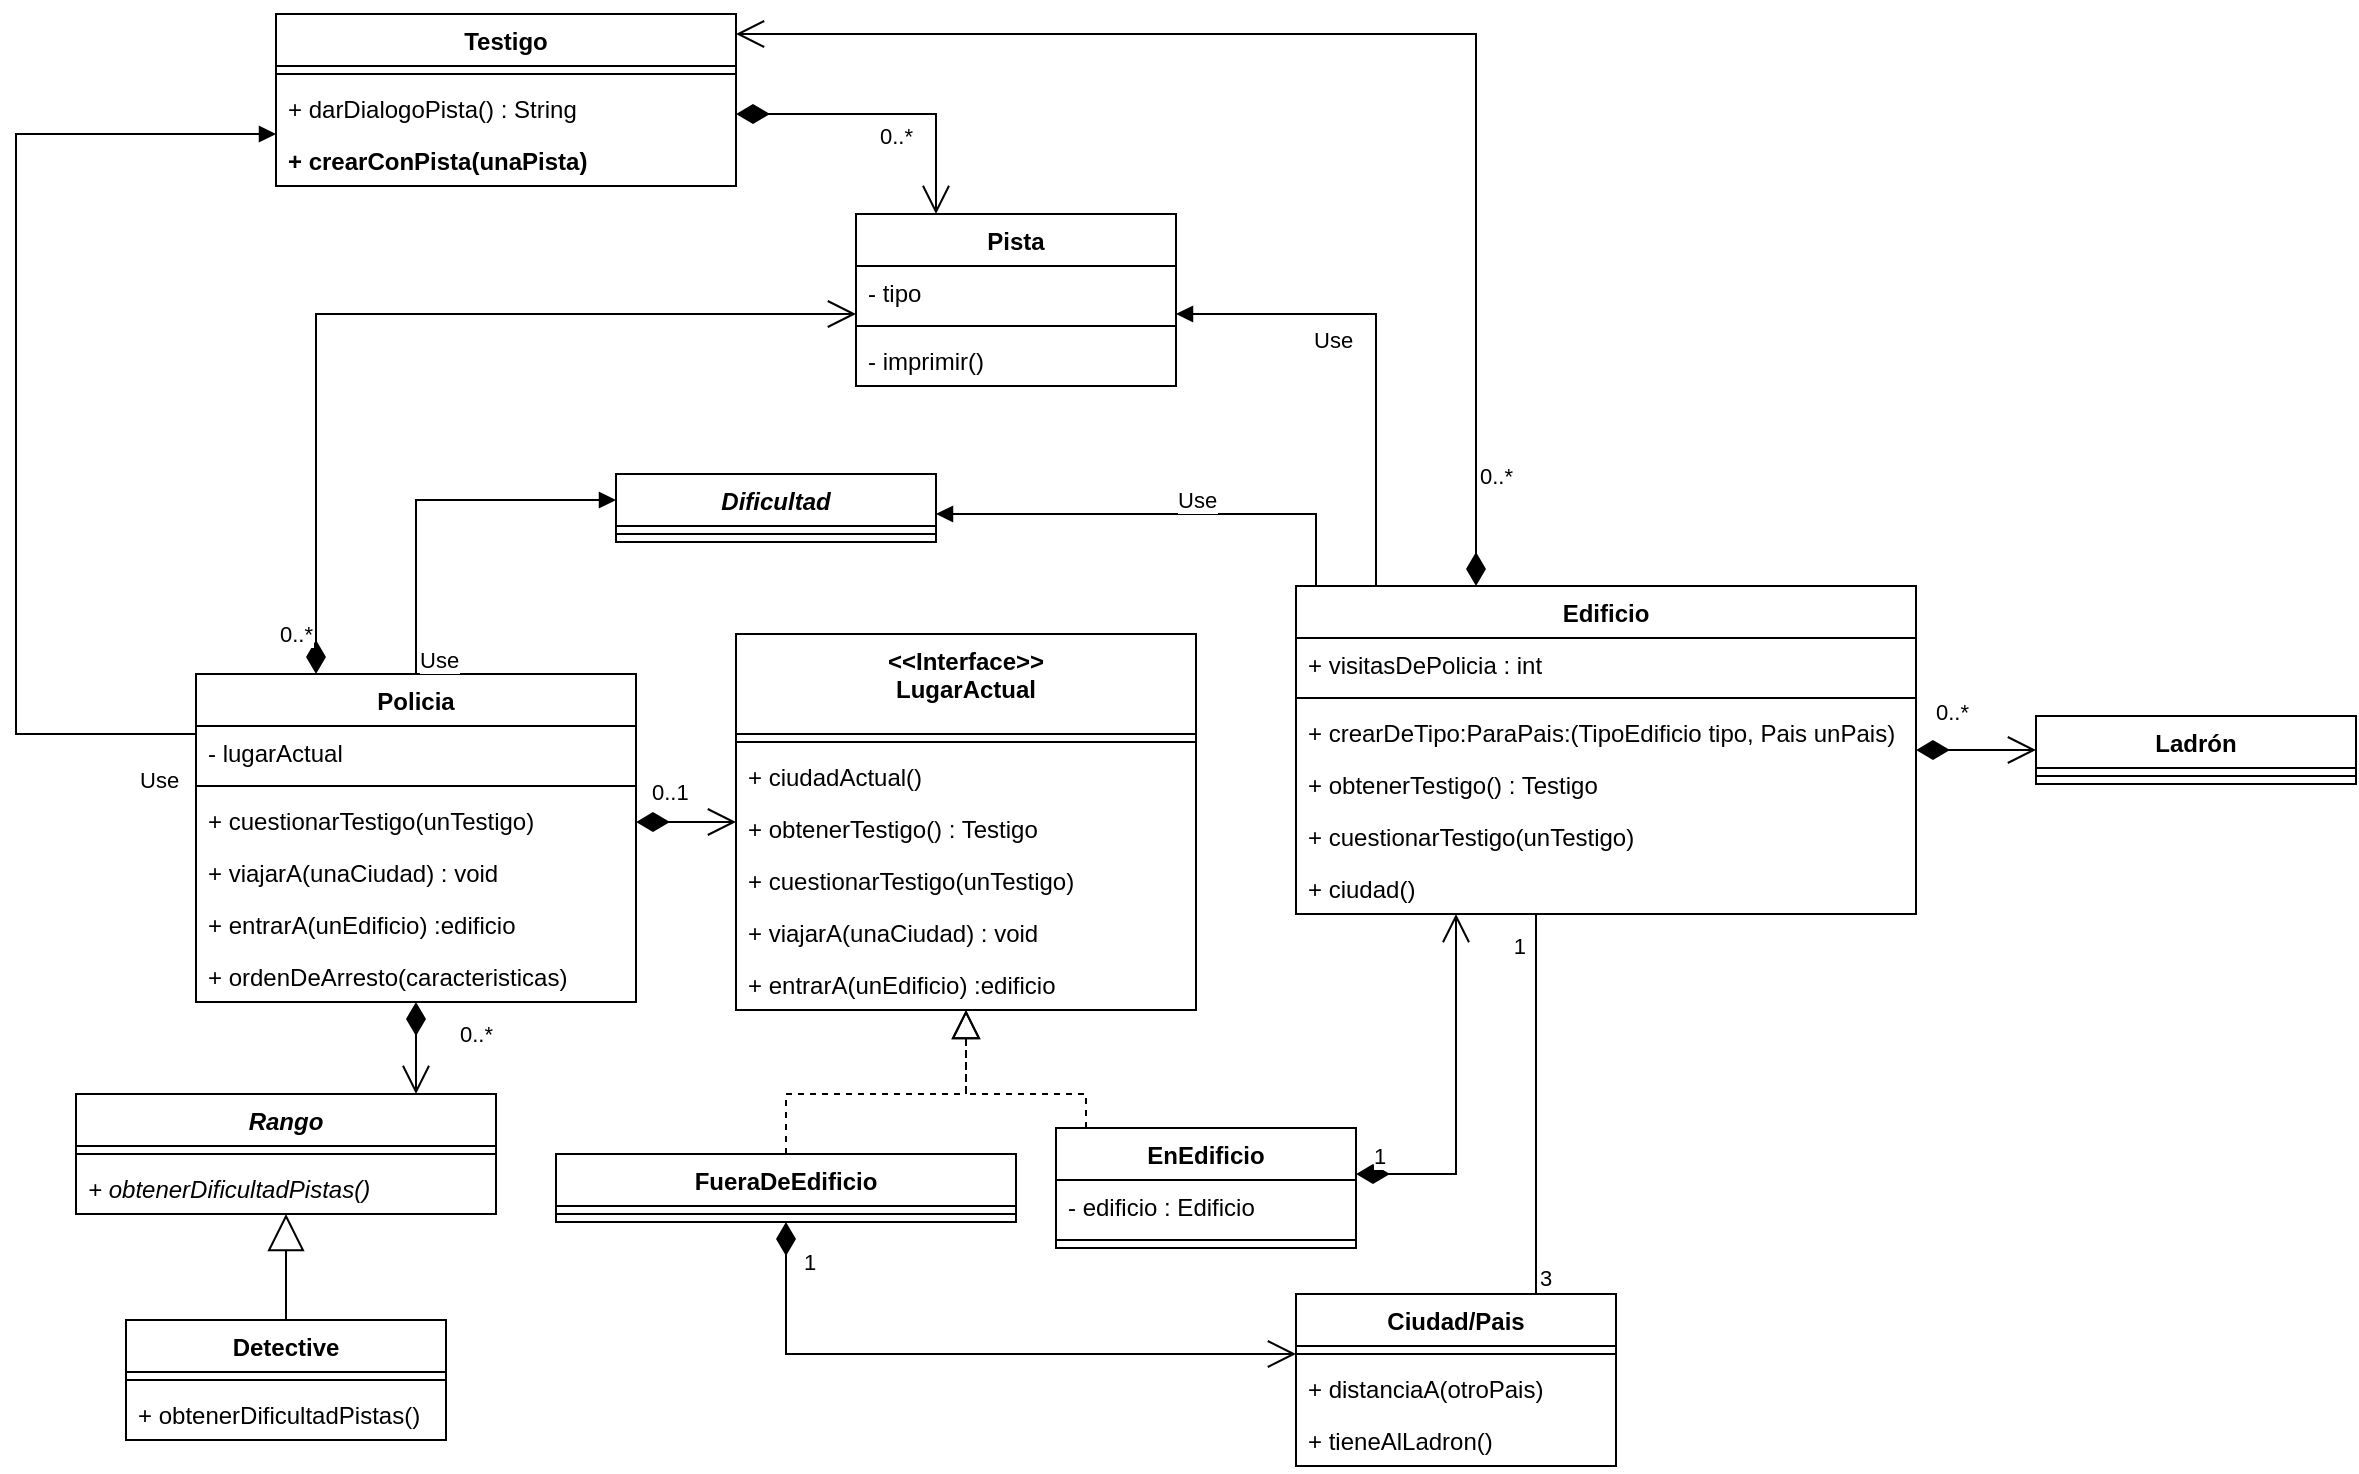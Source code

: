 <mxfile version="15.8.6" type="device"><diagram id="C5RBs43oDa-KdzZeNtuy" name="Page-1"><mxGraphModel dx="1052" dy="874" grid="1" gridSize="10" guides="1" tooltips="1" connect="1" arrows="1" fold="1" page="1" pageScale="1" pageWidth="827" pageHeight="1169" math="0" shadow="0"><root><mxCell id="WIyWlLk6GJQsqaUBKTNV-0"/><mxCell id="WIyWlLk6GJQsqaUBKTNV-1" parent="WIyWlLk6GJQsqaUBKTNV-0"/><mxCell id="_HvgHS9RrSl313brmWS9-0" value="Policia" style="swimlane;fontStyle=1;align=center;verticalAlign=top;childLayout=stackLayout;horizontal=1;startSize=26;horizontalStack=0;resizeParent=1;resizeParentMax=0;resizeLast=0;collapsible=1;marginBottom=0;" parent="WIyWlLk6GJQsqaUBKTNV-1" vertex="1"><mxGeometry x="110" y="700" width="220" height="164" as="geometry"/></mxCell><mxCell id="_HvgHS9RrSl313brmWS9-1" value="- lugarActual" style="text;strokeColor=none;fillColor=none;align=left;verticalAlign=top;spacingLeft=4;spacingRight=4;overflow=hidden;rotatable=0;points=[[0,0.5],[1,0.5]];portConstraint=eastwest;" parent="_HvgHS9RrSl313brmWS9-0" vertex="1"><mxGeometry y="26" width="220" height="26" as="geometry"/></mxCell><mxCell id="_HvgHS9RrSl313brmWS9-2" value="" style="line;strokeWidth=1;fillColor=none;align=left;verticalAlign=middle;spacingTop=-1;spacingLeft=3;spacingRight=3;rotatable=0;labelPosition=right;points=[];portConstraint=eastwest;" parent="_HvgHS9RrSl313brmWS9-0" vertex="1"><mxGeometry y="52" width="220" height="8" as="geometry"/></mxCell><mxCell id="_HvgHS9RrSl313brmWS9-66" value="+ cuestionarTestigo(unTestigo)" style="text;strokeColor=none;fillColor=none;align=left;verticalAlign=top;spacingLeft=4;spacingRight=4;overflow=hidden;rotatable=0;points=[[0,0.5],[1,0.5]];portConstraint=eastwest;" parent="_HvgHS9RrSl313brmWS9-0" vertex="1"><mxGeometry y="60" width="220" height="26" as="geometry"/></mxCell><mxCell id="_HvgHS9RrSl313brmWS9-3" value="+ viajarA(unaCiudad) : void" style="text;strokeColor=none;fillColor=none;align=left;verticalAlign=top;spacingLeft=4;spacingRight=4;overflow=hidden;rotatable=0;points=[[0,0.5],[1,0.5]];portConstraint=eastwest;" parent="_HvgHS9RrSl313brmWS9-0" vertex="1"><mxGeometry y="86" width="220" height="26" as="geometry"/></mxCell><mxCell id="1WOkp6O96MKBTbUWRkem-8" value="+ entrarA(unEdificio) :edificio&#xA;" style="text;strokeColor=none;fillColor=none;align=left;verticalAlign=top;spacingLeft=4;spacingRight=4;overflow=hidden;rotatable=0;points=[[0,0.5],[1,0.5]];portConstraint=eastwest;" parent="_HvgHS9RrSl313brmWS9-0" vertex="1"><mxGeometry y="112" width="220" height="26" as="geometry"/></mxCell><mxCell id="1WOkp6O96MKBTbUWRkem-5" value="+ ordenDeArresto(caracteristicas)" style="text;strokeColor=none;fillColor=none;align=left;verticalAlign=top;spacingLeft=4;spacingRight=4;overflow=hidden;rotatable=0;points=[[0,0.5],[1,0.5]];portConstraint=eastwest;" parent="_HvgHS9RrSl313brmWS9-0" vertex="1"><mxGeometry y="138" width="220" height="26" as="geometry"/></mxCell><mxCell id="_HvgHS9RrSl313brmWS9-8" value="Rango" style="swimlane;fontStyle=3;align=center;verticalAlign=top;childLayout=stackLayout;horizontal=1;startSize=26;horizontalStack=0;resizeParent=1;resizeParentMax=0;resizeLast=0;collapsible=1;marginBottom=0;" parent="WIyWlLk6GJQsqaUBKTNV-1" vertex="1"><mxGeometry x="50" y="910" width="210" height="60" as="geometry"/></mxCell><mxCell id="_HvgHS9RrSl313brmWS9-10" value="" style="line;strokeWidth=1;fillColor=none;align=left;verticalAlign=middle;spacingTop=-1;spacingLeft=3;spacingRight=3;rotatable=0;labelPosition=right;points=[];portConstraint=eastwest;" parent="_HvgHS9RrSl313brmWS9-8" vertex="1"><mxGeometry y="26" width="210" height="8" as="geometry"/></mxCell><mxCell id="_HvgHS9RrSl313brmWS9-11" value="+ obtenerDificultadPistas()" style="text;strokeColor=none;fillColor=none;align=left;verticalAlign=top;spacingLeft=4;spacingRight=4;overflow=hidden;rotatable=0;points=[[0,0.5],[1,0.5]];portConstraint=eastwest;fontStyle=2" parent="_HvgHS9RrSl313brmWS9-8" vertex="1"><mxGeometry y="34" width="210" height="26" as="geometry"/></mxCell><mxCell id="_HvgHS9RrSl313brmWS9-12" value="&lt;div&gt;0..*&lt;/div&gt;" style="endArrow=open;html=1;endSize=12;startArrow=diamondThin;startSize=14;startFill=1;edgeStyle=orthogonalEdgeStyle;align=left;verticalAlign=bottom;rounded=0;" parent="WIyWlLk6GJQsqaUBKTNV-1" source="_HvgHS9RrSl313brmWS9-0" target="_HvgHS9RrSl313brmWS9-8" edge="1"><mxGeometry x="0.091" y="20" relative="1" as="geometry"><mxPoint x="285" y="636.94" as="sourcePoint"/><mxPoint x="140" y="609.999" as="targetPoint"/><Array as="points"><mxPoint x="160" y="780"/><mxPoint x="160" y="780"/></Array><mxPoint as="offset"/></mxGeometry></mxCell><mxCell id="_HvgHS9RrSl313brmWS9-13" value="Detective" style="swimlane;fontStyle=1;align=center;verticalAlign=top;childLayout=stackLayout;horizontal=1;startSize=26;horizontalStack=0;resizeParent=1;resizeParentMax=0;resizeLast=0;collapsible=1;marginBottom=0;" parent="WIyWlLk6GJQsqaUBKTNV-1" vertex="1"><mxGeometry x="75" y="1023" width="160" height="60" as="geometry"/></mxCell><mxCell id="_HvgHS9RrSl313brmWS9-15" value="" style="line;strokeWidth=1;fillColor=none;align=left;verticalAlign=middle;spacingTop=-1;spacingLeft=3;spacingRight=3;rotatable=0;labelPosition=right;points=[];portConstraint=eastwest;" parent="_HvgHS9RrSl313brmWS9-13" vertex="1"><mxGeometry y="26" width="160" height="8" as="geometry"/></mxCell><mxCell id="kHAE2Wye85YsP8TJF3NS-0" value="+ obtenerDificultadPistas()" style="text;strokeColor=none;fillColor=none;align=left;verticalAlign=top;spacingLeft=4;spacingRight=4;overflow=hidden;rotatable=0;points=[[0,0.5],[1,0.5]];portConstraint=eastwest;" parent="_HvgHS9RrSl313brmWS9-13" vertex="1"><mxGeometry y="34" width="160" height="26" as="geometry"/></mxCell><mxCell id="_HvgHS9RrSl313brmWS9-17" value="" style="endArrow=block;endSize=16;endFill=0;html=1;rounded=0;edgeStyle=orthogonalEdgeStyle;exitX=0.5;exitY=0;exitDx=0;exitDy=0;" parent="WIyWlLk6GJQsqaUBKTNV-1" source="_HvgHS9RrSl313brmWS9-13" target="_HvgHS9RrSl313brmWS9-8" edge="1"><mxGeometry x="0.25" width="160" relative="1" as="geometry"><mxPoint x="360" y="480" as="sourcePoint"/><mxPoint x="370" y="1116.471" as="targetPoint"/><mxPoint as="offset"/></mxGeometry></mxCell><mxCell id="_HvgHS9RrSl313brmWS9-18" value="Dificultad" style="swimlane;fontStyle=3;align=center;verticalAlign=top;childLayout=stackLayout;horizontal=1;startSize=26;horizontalStack=0;resizeParent=1;resizeParentMax=0;resizeLast=0;collapsible=1;marginBottom=0;" parent="WIyWlLk6GJQsqaUBKTNV-1" vertex="1"><mxGeometry x="320" y="600" width="160" height="34" as="geometry"/></mxCell><mxCell id="_HvgHS9RrSl313brmWS9-20" value="" style="line;strokeWidth=1;fillColor=none;align=left;verticalAlign=middle;spacingTop=-1;spacingLeft=3;spacingRight=3;rotatable=0;labelPosition=right;points=[];portConstraint=eastwest;" parent="_HvgHS9RrSl313brmWS9-18" vertex="1"><mxGeometry y="26" width="160" height="8" as="geometry"/></mxCell><mxCell id="_HvgHS9RrSl313brmWS9-22" value="&lt;div&gt;Use&lt;/div&gt;" style="endArrow=block;endFill=1;html=1;edgeStyle=orthogonalEdgeStyle;align=left;verticalAlign=top;rounded=0;exitX=0.5;exitY=0;exitDx=0;exitDy=0;" parent="WIyWlLk6GJQsqaUBKTNV-1" source="_HvgHS9RrSl313brmWS9-0" target="_HvgHS9RrSl313brmWS9-18" edge="1"><mxGeometry x="-0.78" relative="1" as="geometry"><mxPoint x="240.0" y="760.0" as="sourcePoint"/><mxPoint x="320" y="760" as="targetPoint"/><Array as="points"><mxPoint x="220" y="613"/></Array><mxPoint as="offset"/></mxGeometry></mxCell><mxCell id="_HvgHS9RrSl313brmWS9-24" value="Edificio" style="swimlane;fontStyle=1;align=center;verticalAlign=top;childLayout=stackLayout;horizontal=1;startSize=26;horizontalStack=0;resizeParent=1;resizeParentMax=0;resizeLast=0;collapsible=1;marginBottom=0;" parent="WIyWlLk6GJQsqaUBKTNV-1" vertex="1"><mxGeometry x="660" y="656" width="310" height="164" as="geometry"/></mxCell><mxCell id="1WOkp6O96MKBTbUWRkem-0" value="+ visitasDePolicia : int" style="text;strokeColor=none;fillColor=none;align=left;verticalAlign=top;spacingLeft=4;spacingRight=4;overflow=hidden;rotatable=0;points=[[0,0.5],[1,0.5]];portConstraint=eastwest;" parent="_HvgHS9RrSl313brmWS9-24" vertex="1"><mxGeometry y="26" width="310" height="26" as="geometry"/></mxCell><mxCell id="_HvgHS9RrSl313brmWS9-26" value="" style="line;strokeWidth=1;fillColor=none;align=left;verticalAlign=middle;spacingTop=-1;spacingLeft=3;spacingRight=3;rotatable=0;labelPosition=right;points=[];portConstraint=eastwest;" parent="_HvgHS9RrSl313brmWS9-24" vertex="1"><mxGeometry y="52" width="310" height="8" as="geometry"/></mxCell><mxCell id="1WOkp6O96MKBTbUWRkem-48" value="+ crearDeTipo:ParaPais:(TipoEdificio tipo, Pais unPais)" style="text;strokeColor=none;fillColor=none;align=left;verticalAlign=top;spacingLeft=4;spacingRight=4;overflow=hidden;rotatable=0;points=[[0,0.5],[1,0.5]];portConstraint=eastwest;" parent="_HvgHS9RrSl313brmWS9-24" vertex="1"><mxGeometry y="60" width="310" height="26" as="geometry"/></mxCell><mxCell id="_HvgHS9RrSl313brmWS9-27" value="+ obtenerTestigo() : Testigo" style="text;strokeColor=none;fillColor=none;align=left;verticalAlign=top;spacingLeft=4;spacingRight=4;overflow=hidden;rotatable=0;points=[[0,0.5],[1,0.5]];portConstraint=eastwest;" parent="_HvgHS9RrSl313brmWS9-24" vertex="1"><mxGeometry y="86" width="310" height="26" as="geometry"/></mxCell><mxCell id="1WOkp6O96MKBTbUWRkem-1" value="+ cuestionarTestigo(unTestigo)" style="text;strokeColor=none;fillColor=none;align=left;verticalAlign=top;spacingLeft=4;spacingRight=4;overflow=hidden;rotatable=0;points=[[0,0.5],[1,0.5]];portConstraint=eastwest;" parent="_HvgHS9RrSl313brmWS9-24" vertex="1"><mxGeometry y="112" width="310" height="26" as="geometry"/></mxCell><mxCell id="1WOkp6O96MKBTbUWRkem-41" value="+ ciudad()" style="text;strokeColor=none;fillColor=none;align=left;verticalAlign=top;spacingLeft=4;spacingRight=4;overflow=hidden;rotatable=0;points=[[0,0.5],[1,0.5]];portConstraint=eastwest;" parent="_HvgHS9RrSl313brmWS9-24" vertex="1"><mxGeometry y="138" width="310" height="26" as="geometry"/></mxCell><mxCell id="_HvgHS9RrSl313brmWS9-28" value="&lt;div&gt;Use&lt;/div&gt;" style="endArrow=block;endFill=1;html=1;edgeStyle=orthogonalEdgeStyle;align=left;verticalAlign=top;rounded=0;" parent="WIyWlLk6GJQsqaUBKTNV-1" source="_HvgHS9RrSl313brmWS9-24" target="_HvgHS9RrSl313brmWS9-18" edge="1"><mxGeometry x="-0.051" y="-20" relative="1" as="geometry"><mxPoint x="610" y="890" as="sourcePoint"/><mxPoint x="380" y="970" as="targetPoint"/><Array as="points"><mxPoint x="670" y="620"/></Array><mxPoint as="offset"/></mxGeometry></mxCell><mxCell id="_HvgHS9RrSl313brmWS9-30" value="Pista" style="swimlane;fontStyle=1;align=center;verticalAlign=top;childLayout=stackLayout;horizontal=1;startSize=26;horizontalStack=0;resizeParent=1;resizeParentMax=0;resizeLast=0;collapsible=1;marginBottom=0;" parent="WIyWlLk6GJQsqaUBKTNV-1" vertex="1"><mxGeometry x="440" y="470" width="160" height="86" as="geometry"/></mxCell><mxCell id="_HvgHS9RrSl313brmWS9-31" value="- tipo" style="text;strokeColor=none;fillColor=none;align=left;verticalAlign=top;spacingLeft=4;spacingRight=4;overflow=hidden;rotatable=0;points=[[0,0.5],[1,0.5]];portConstraint=eastwest;" parent="_HvgHS9RrSl313brmWS9-30" vertex="1"><mxGeometry y="26" width="160" height="26" as="geometry"/></mxCell><mxCell id="_HvgHS9RrSl313brmWS9-32" value="" style="line;strokeWidth=1;fillColor=none;align=left;verticalAlign=middle;spacingTop=-1;spacingLeft=3;spacingRight=3;rotatable=0;labelPosition=right;points=[];portConstraint=eastwest;" parent="_HvgHS9RrSl313brmWS9-30" vertex="1"><mxGeometry y="52" width="160" height="8" as="geometry"/></mxCell><mxCell id="_HvgHS9RrSl313brmWS9-33" value="- imprimir()" style="text;strokeColor=none;fillColor=none;align=left;verticalAlign=top;spacingLeft=4;spacingRight=4;overflow=hidden;rotatable=0;points=[[0,0.5],[1,0.5]];portConstraint=eastwest;" parent="_HvgHS9RrSl313brmWS9-30" vertex="1"><mxGeometry y="60" width="160" height="26" as="geometry"/></mxCell><mxCell id="_HvgHS9RrSl313brmWS9-34" value="Ladrón" style="swimlane;fontStyle=1;align=center;verticalAlign=top;childLayout=stackLayout;horizontal=1;startSize=26;horizontalStack=0;resizeParent=1;resizeParentMax=0;resizeLast=0;collapsible=1;marginBottom=0;" parent="WIyWlLk6GJQsqaUBKTNV-1" vertex="1"><mxGeometry x="1030" y="721" width="160" height="34" as="geometry"/></mxCell><mxCell id="_HvgHS9RrSl313brmWS9-36" value="" style="line;strokeWidth=1;fillColor=none;align=left;verticalAlign=middle;spacingTop=-1;spacingLeft=3;spacingRight=3;rotatable=0;labelPosition=right;points=[];portConstraint=eastwest;" parent="_HvgHS9RrSl313brmWS9-34" vertex="1"><mxGeometry y="26" width="160" height="8" as="geometry"/></mxCell><mxCell id="_HvgHS9RrSl313brmWS9-38" value="&lt;div&gt;0..*&lt;/div&gt;" style="endArrow=open;html=1;endSize=12;startArrow=diamondThin;startSize=14;startFill=1;edgeStyle=orthogonalEdgeStyle;align=left;verticalAlign=bottom;rounded=0;" parent="WIyWlLk6GJQsqaUBKTNV-1" source="_HvgHS9RrSl313brmWS9-24" target="_HvgHS9RrSl313brmWS9-34" edge="1"><mxGeometry x="-0.737" y="10" relative="1" as="geometry"><mxPoint x="845.0" y="747" as="sourcePoint"/><mxPoint x="832" y="780" as="targetPoint"/><Array as="points"><mxPoint x="920" y="743"/><mxPoint x="920" y="743"/></Array><mxPoint as="offset"/></mxGeometry></mxCell><mxCell id="_HvgHS9RrSl313brmWS9-39" value="&lt;div&gt;0..*&lt;/div&gt;" style="endArrow=open;html=1;endSize=12;startArrow=diamondThin;startSize=14;startFill=1;edgeStyle=orthogonalEdgeStyle;align=left;verticalAlign=bottom;rounded=0;" parent="WIyWlLk6GJQsqaUBKTNV-1" source="_HvgHS9RrSl313brmWS9-0" target="_HvgHS9RrSl313brmWS9-30" edge="1"><mxGeometry x="-0.954" y="20" relative="1" as="geometry"><mxPoint x="260" y="803" as="sourcePoint"/><mxPoint x="170.0" y="870" as="targetPoint"/><Array as="points"><mxPoint x="170" y="520"/></Array><mxPoint y="-1" as="offset"/></mxGeometry></mxCell><mxCell id="_HvgHS9RrSl313brmWS9-40" value="&lt;div&gt;Use&lt;/div&gt;" style="endArrow=block;endFill=1;html=1;edgeStyle=orthogonalEdgeStyle;align=left;verticalAlign=top;rounded=0;" parent="WIyWlLk6GJQsqaUBKTNV-1" source="_HvgHS9RrSl313brmWS9-24" target="_HvgHS9RrSl313brmWS9-30" edge="1"><mxGeometry x="0.435" relative="1" as="geometry"><mxPoint x="650" y="830" as="sourcePoint"/><mxPoint x="610" y="920" as="targetPoint"/><Array as="points"><mxPoint x="700" y="520"/></Array><mxPoint as="offset"/></mxGeometry></mxCell><mxCell id="_HvgHS9RrSl313brmWS9-46" value="Ciudad/Pais" style="swimlane;fontStyle=1;align=center;verticalAlign=top;childLayout=stackLayout;horizontal=1;startSize=26;horizontalStack=0;resizeParent=1;resizeParentMax=0;resizeLast=0;collapsible=1;marginBottom=0;" parent="WIyWlLk6GJQsqaUBKTNV-1" vertex="1"><mxGeometry x="660" y="1010" width="160" height="86" as="geometry"/></mxCell><mxCell id="_HvgHS9RrSl313brmWS9-48" value="" style="line;strokeWidth=1;fillColor=none;align=left;verticalAlign=middle;spacingTop=-1;spacingLeft=3;spacingRight=3;rotatable=0;labelPosition=right;points=[];portConstraint=eastwest;" parent="_HvgHS9RrSl313brmWS9-46" vertex="1"><mxGeometry y="26" width="160" height="8" as="geometry"/></mxCell><mxCell id="_HvgHS9RrSl313brmWS9-49" value="+ distanciaA(otroPais)" style="text;strokeColor=none;fillColor=none;align=left;verticalAlign=top;spacingLeft=4;spacingRight=4;overflow=hidden;rotatable=0;points=[[0,0.5],[1,0.5]];portConstraint=eastwest;" parent="_HvgHS9RrSl313brmWS9-46" vertex="1"><mxGeometry y="34" width="160" height="26" as="geometry"/></mxCell><mxCell id="1WOkp6O96MKBTbUWRkem-63" value="+ tieneAlLadron()" style="text;strokeColor=none;fillColor=none;align=left;verticalAlign=top;spacingLeft=4;spacingRight=4;overflow=hidden;rotatable=0;points=[[0,0.5],[1,0.5]];portConstraint=eastwest;" parent="_HvgHS9RrSl313brmWS9-46" vertex="1"><mxGeometry y="60" width="160" height="26" as="geometry"/></mxCell><mxCell id="_HvgHS9RrSl313brmWS9-51" value="Testigo" style="swimlane;fontStyle=1;align=center;verticalAlign=top;childLayout=stackLayout;horizontal=1;startSize=26;horizontalStack=0;resizeParent=1;resizeParentMax=0;resizeLast=0;collapsible=1;marginBottom=0;" parent="WIyWlLk6GJQsqaUBKTNV-1" vertex="1"><mxGeometry x="150" y="370" width="230" height="86" as="geometry"/></mxCell><mxCell id="_HvgHS9RrSl313brmWS9-53" value="" style="line;strokeWidth=1;fillColor=none;align=left;verticalAlign=middle;spacingTop=-1;spacingLeft=3;spacingRight=3;rotatable=0;labelPosition=right;points=[];portConstraint=eastwest;" parent="_HvgHS9RrSl313brmWS9-51" vertex="1"><mxGeometry y="26" width="230" height="8" as="geometry"/></mxCell><mxCell id="_HvgHS9RrSl313brmWS9-54" value="+ darDialogoPista() : String" style="text;strokeColor=none;fillColor=none;align=left;verticalAlign=top;spacingLeft=4;spacingRight=4;overflow=hidden;rotatable=0;points=[[0,0.5],[1,0.5]];portConstraint=eastwest;" parent="_HvgHS9RrSl313brmWS9-51" vertex="1"><mxGeometry y="34" width="230" height="26" as="geometry"/></mxCell><mxCell id="1WOkp6O96MKBTbUWRkem-45" value="+ crearConPista(unaPista)" style="text;strokeColor=none;fillColor=none;align=left;verticalAlign=top;spacingLeft=4;spacingRight=4;overflow=hidden;rotatable=0;points=[[0,0.5],[1,0.5]];portConstraint=eastwest;fontStyle=1" parent="_HvgHS9RrSl313brmWS9-51" vertex="1"><mxGeometry y="60" width="230" height="26" as="geometry"/></mxCell><mxCell id="_HvgHS9RrSl313brmWS9-55" value="&lt;div&gt;Use&lt;/div&gt;" style="endArrow=block;endFill=1;html=1;edgeStyle=orthogonalEdgeStyle;align=left;verticalAlign=top;rounded=0;startArrow=none;" parent="WIyWlLk6GJQsqaUBKTNV-1" source="_HvgHS9RrSl313brmWS9-0" target="_HvgHS9RrSl313brmWS9-51" edge="1"><mxGeometry x="-0.883" y="10" relative="1" as="geometry"><mxPoint x="160" y="840" as="sourcePoint"/><mxPoint x="160" y="1020" as="targetPoint"/><Array as="points"><mxPoint x="20" y="730"/><mxPoint x="20" y="430"/></Array><mxPoint as="offset"/></mxGeometry></mxCell><mxCell id="_HvgHS9RrSl313brmWS9-60" value="0..*" style="endArrow=open;html=1;endSize=12;startArrow=diamondThin;startSize=14;startFill=1;edgeStyle=orthogonalEdgeStyle;align=left;verticalAlign=bottom;rounded=0;" parent="WIyWlLk6GJQsqaUBKTNV-1" source="_HvgHS9RrSl313brmWS9-24" target="_HvgHS9RrSl313brmWS9-51" edge="1"><mxGeometry x="-0.857" relative="1" as="geometry"><mxPoint x="740" y="810" as="sourcePoint"/><mxPoint x="280" y="1201" as="targetPoint"/><Array as="points"><mxPoint x="750" y="380"/></Array><mxPoint as="offset"/></mxGeometry></mxCell><mxCell id="_HvgHS9RrSl313brmWS9-62" value="&lt;div&gt;0..*&lt;/div&gt;" style="endArrow=open;html=1;endSize=12;startArrow=diamondThin;startSize=14;startFill=1;edgeStyle=orthogonalEdgeStyle;align=left;verticalAlign=bottom;rounded=0;" parent="WIyWlLk6GJQsqaUBKTNV-1" source="_HvgHS9RrSl313brmWS9-51" target="_HvgHS9RrSl313brmWS9-30" edge="1"><mxGeometry x="-0.067" y="-20" relative="1" as="geometry"><mxPoint x="460" y="200" as="sourcePoint"/><mxPoint x="460" y="-4.0" as="targetPoint"/><Array as="points"><mxPoint x="480" y="420"/></Array><mxPoint as="offset"/></mxGeometry></mxCell><mxCell id="_HvgHS9RrSl313brmWS9-67" value="" style="endArrow=none;html=1;edgeStyle=orthogonalEdgeStyle;rounded=0;" parent="WIyWlLk6GJQsqaUBKTNV-1" source="_HvgHS9RrSl313brmWS9-46" target="_HvgHS9RrSl313brmWS9-24" edge="1"><mxGeometry relative="1" as="geometry"><mxPoint x="560" y="610" as="sourcePoint"/><mxPoint x="720" y="610" as="targetPoint"/><Array as="points"><mxPoint x="780" y="910"/><mxPoint x="780" y="910"/></Array></mxGeometry></mxCell><mxCell id="_HvgHS9RrSl313brmWS9-68" value="3" style="edgeLabel;resizable=0;html=1;align=left;verticalAlign=bottom;" parent="_HvgHS9RrSl313brmWS9-67" connectable="0" vertex="1"><mxGeometry x="-1" relative="1" as="geometry"/></mxCell><mxCell id="_HvgHS9RrSl313brmWS9-69" value="&lt;div&gt;1&lt;/div&gt;" style="edgeLabel;resizable=0;html=1;align=right;verticalAlign=bottom;" parent="_HvgHS9RrSl313brmWS9-67" connectable="0" vertex="1"><mxGeometry x="1" relative="1" as="geometry"><mxPoint x="-5" y="24" as="offset"/></mxGeometry></mxCell><mxCell id="1WOkp6O96MKBTbUWRkem-4" value="&lt;div&gt;1&lt;/div&gt;" style="endArrow=open;html=1;endSize=12;startArrow=diamondThin;startSize=14;startFill=1;edgeStyle=orthogonalEdgeStyle;align=left;verticalAlign=bottom;rounded=0;" parent="WIyWlLk6GJQsqaUBKTNV-1" source="1WOkp6O96MKBTbUWRkem-26" target="_HvgHS9RrSl313brmWS9-24" edge="1"><mxGeometry x="-0.925" relative="1" as="geometry"><mxPoint x="550" y="756" as="sourcePoint"/><mxPoint x="600" y="801.001" as="targetPoint"/><Array as="points"><mxPoint x="740" y="950"/></Array><mxPoint as="offset"/></mxGeometry></mxCell><mxCell id="1WOkp6O96MKBTbUWRkem-9" value="&lt;&lt;Interface&gt;&gt;&#xA;LugarActual" style="swimlane;fontStyle=1;align=center;verticalAlign=top;childLayout=stackLayout;horizontal=1;startSize=50;horizontalStack=0;resizeParent=1;resizeParentMax=0;resizeLast=0;collapsible=1;marginBottom=0;" parent="WIyWlLk6GJQsqaUBKTNV-1" vertex="1"><mxGeometry x="380" y="680" width="230" height="188" as="geometry"/></mxCell><mxCell id="1WOkp6O96MKBTbUWRkem-11" value="" style="line;strokeWidth=1;fillColor=none;align=left;verticalAlign=middle;spacingTop=-1;spacingLeft=3;spacingRight=3;rotatable=0;labelPosition=right;points=[];portConstraint=eastwest;" parent="1WOkp6O96MKBTbUWRkem-9" vertex="1"><mxGeometry y="50" width="230" height="8" as="geometry"/></mxCell><mxCell id="1WOkp6O96MKBTbUWRkem-40" value="+ ciudadActual()" style="text;strokeColor=none;fillColor=none;align=left;verticalAlign=top;spacingLeft=4;spacingRight=4;overflow=hidden;rotatable=0;points=[[0,0.5],[1,0.5]];portConstraint=eastwest;" parent="1WOkp6O96MKBTbUWRkem-9" vertex="1"><mxGeometry y="58" width="230" height="26" as="geometry"/></mxCell><mxCell id="1WOkp6O96MKBTbUWRkem-23" value="+ obtenerTestigo() : Testigo" style="text;strokeColor=none;fillColor=none;align=left;verticalAlign=top;spacingLeft=4;spacingRight=4;overflow=hidden;rotatable=0;points=[[0,0.5],[1,0.5]];portConstraint=eastwest;" parent="1WOkp6O96MKBTbUWRkem-9" vertex="1"><mxGeometry y="84" width="230" height="26" as="geometry"/></mxCell><mxCell id="1WOkp6O96MKBTbUWRkem-24" value="+ cuestionarTestigo(unTestigo)" style="text;strokeColor=none;fillColor=none;align=left;verticalAlign=top;spacingLeft=4;spacingRight=4;overflow=hidden;rotatable=0;points=[[0,0.5],[1,0.5]];portConstraint=eastwest;" parent="1WOkp6O96MKBTbUWRkem-9" vertex="1"><mxGeometry y="110" width="230" height="26" as="geometry"/></mxCell><mxCell id="1WOkp6O96MKBTbUWRkem-21" value="+ viajarA(unaCiudad) : void" style="text;strokeColor=none;fillColor=none;align=left;verticalAlign=top;spacingLeft=4;spacingRight=4;overflow=hidden;rotatable=0;points=[[0,0.5],[1,0.5]];portConstraint=eastwest;" parent="1WOkp6O96MKBTbUWRkem-9" vertex="1"><mxGeometry y="136" width="230" height="26" as="geometry"/></mxCell><mxCell id="1WOkp6O96MKBTbUWRkem-22" value="+ entrarA(unEdificio) :edificio&#xA;" style="text;strokeColor=none;fillColor=none;align=left;verticalAlign=top;spacingLeft=4;spacingRight=4;overflow=hidden;rotatable=0;points=[[0,0.5],[1,0.5]];portConstraint=eastwest;" parent="1WOkp6O96MKBTbUWRkem-9" vertex="1"><mxGeometry y="162" width="230" height="26" as="geometry"/></mxCell><mxCell id="1WOkp6O96MKBTbUWRkem-17" value="0..1" style="endArrow=open;html=1;endSize=12;startArrow=diamondThin;startSize=14;startFill=1;edgeStyle=orthogonalEdgeStyle;align=left;verticalAlign=bottom;rounded=0;" parent="WIyWlLk6GJQsqaUBKTNV-1" source="_HvgHS9RrSl313brmWS9-0" target="1WOkp6O96MKBTbUWRkem-9" edge="1"><mxGeometry x="-0.818" y="6" relative="1" as="geometry"><mxPoint x="359.0" y="750" as="sourcePoint"/><mxPoint x="420" y="782" as="targetPoint"/><Array as="points"><mxPoint x="350" y="774"/><mxPoint x="350" y="774"/></Array><mxPoint x="1" as="offset"/></mxGeometry></mxCell><mxCell id="1WOkp6O96MKBTbUWRkem-26" value="EnEdificio" style="swimlane;fontStyle=1;align=center;verticalAlign=top;childLayout=stackLayout;horizontal=1;startSize=26;horizontalStack=0;resizeParent=1;resizeParentMax=0;resizeLast=0;collapsible=1;marginBottom=0;" parent="WIyWlLk6GJQsqaUBKTNV-1" vertex="1"><mxGeometry x="540" y="927" width="150" height="60" as="geometry"/></mxCell><mxCell id="_HvgHS9RrSl313brmWS9-25" value="- edificio : Edificio" style="text;strokeColor=none;fillColor=none;align=left;verticalAlign=top;spacingLeft=4;spacingRight=4;overflow=hidden;rotatable=0;points=[[0,0.5],[1,0.5]];portConstraint=eastwest;" parent="1WOkp6O96MKBTbUWRkem-26" vertex="1"><mxGeometry y="26" width="150" height="26" as="geometry"/></mxCell><mxCell id="1WOkp6O96MKBTbUWRkem-27" value="" style="line;strokeWidth=1;fillColor=none;align=left;verticalAlign=middle;spacingTop=-1;spacingLeft=3;spacingRight=3;rotatable=0;labelPosition=right;points=[];portConstraint=eastwest;" parent="1WOkp6O96MKBTbUWRkem-26" vertex="1"><mxGeometry y="52" width="150" height="8" as="geometry"/></mxCell><mxCell id="1WOkp6O96MKBTbUWRkem-32" value="FueraDeEdificio" style="swimlane;fontStyle=1;align=center;verticalAlign=top;childLayout=stackLayout;horizontal=1;startSize=26;horizontalStack=0;resizeParent=1;resizeParentMax=0;resizeLast=0;collapsible=1;marginBottom=0;" parent="WIyWlLk6GJQsqaUBKTNV-1" vertex="1"><mxGeometry x="290" y="940" width="230" height="34" as="geometry"/></mxCell><mxCell id="1WOkp6O96MKBTbUWRkem-33" value="" style="line;strokeWidth=1;fillColor=none;align=left;verticalAlign=middle;spacingTop=-1;spacingLeft=3;spacingRight=3;rotatable=0;labelPosition=right;points=[];portConstraint=eastwest;" parent="1WOkp6O96MKBTbUWRkem-32" vertex="1"><mxGeometry y="26" width="230" height="8" as="geometry"/></mxCell><mxCell id="1WOkp6O96MKBTbUWRkem-38" value="" style="endArrow=block;dashed=1;endFill=0;endSize=12;html=1;rounded=0;edgeStyle=orthogonalEdgeStyle;" parent="WIyWlLk6GJQsqaUBKTNV-1" source="1WOkp6O96MKBTbUWRkem-32" target="1WOkp6O96MKBTbUWRkem-9" edge="1"><mxGeometry width="160" relative="1" as="geometry"><mxPoint x="380" y="930" as="sourcePoint"/><mxPoint x="570" y="1070" as="targetPoint"/><Array as="points"><mxPoint x="405" y="910"/><mxPoint x="495" y="910"/></Array></mxGeometry></mxCell><mxCell id="1WOkp6O96MKBTbUWRkem-39" value="" style="endArrow=block;dashed=1;endFill=0;endSize=12;html=1;rounded=0;edgeStyle=orthogonalEdgeStyle;" parent="WIyWlLk6GJQsqaUBKTNV-1" source="1WOkp6O96MKBTbUWRkem-26" target="1WOkp6O96MKBTbUWRkem-9" edge="1"><mxGeometry width="160" relative="1" as="geometry"><mxPoint x="415" y="950" as="sourcePoint"/><mxPoint x="505" y="862" as="targetPoint"/><Array as="points"><mxPoint x="555" y="910"/><mxPoint x="495" y="910"/></Array></mxGeometry></mxCell><mxCell id="1WOkp6O96MKBTbUWRkem-42" value="1" style="endArrow=open;html=1;endSize=12;startArrow=diamondThin;startSize=14;startFill=1;edgeStyle=orthogonalEdgeStyle;align=left;verticalAlign=bottom;rounded=0;" parent="WIyWlLk6GJQsqaUBKTNV-1" source="1WOkp6O96MKBTbUWRkem-32" target="_HvgHS9RrSl313brmWS9-46" edge="1"><mxGeometry x="-0.818" y="6" relative="1" as="geometry"><mxPoint x="460" y="1306.0" as="sourcePoint"/><mxPoint x="500" y="1080.0" as="targetPoint"/><Array as="points"><mxPoint x="405" y="1040"/></Array><mxPoint x="1" as="offset"/></mxGeometry></mxCell></root></mxGraphModel></diagram></mxfile>